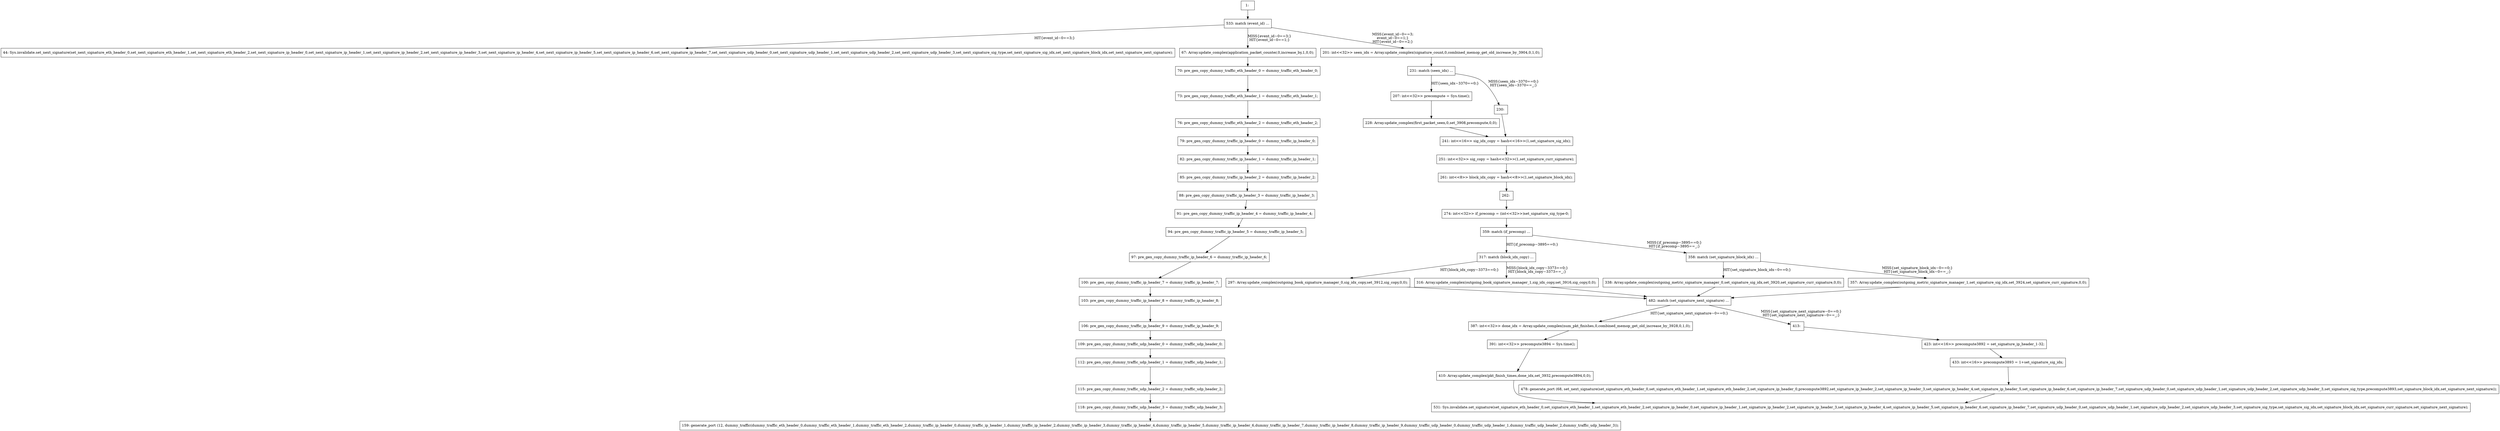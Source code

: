 digraph G {
  "1: " [shape=box, ];
  "44: Sys.invalidate.set_next_signature(set_next_signature_eth_header_0,set_next_signature_eth_header_1,set_next_signature_eth_header_2,set_next_signature_ip_header_0,set_next_signature_ip_header_1,set_next_signature_ip_header_2,set_next_signature_ip_header_3,set_next_signature_ip_header_4,set_next_signature_ip_header_5,set_next_signature_ip_header_6,set_next_signature_ip_header_7,set_next_signature_udp_header_0,set_next_signature_udp_header_1,set_next_signature_udp_header_2,set_next_signature_udp_header_3,set_next_signature_sig_type,set_next_signature_sig_idx,set_next_signature_block_idx,set_next_signature_next_signature);" [
  shape=box, ];
  "67: Array.update_complex(application_packet_counter,0,increase_by,1,0,0);" [
  shape=box, ];
  "70: pre_gen_copy_dummy_traffic_eth_header_0 = dummy_traffic_eth_header_0;" [
  shape=box, ];
  "73: pre_gen_copy_dummy_traffic_eth_header_1 = dummy_traffic_eth_header_1;" [
  shape=box, ];
  "76: pre_gen_copy_dummy_traffic_eth_header_2 = dummy_traffic_eth_header_2;" [
  shape=box, ];
  "79: pre_gen_copy_dummy_traffic_ip_header_0 = dummy_traffic_ip_header_0;" [
  shape=box, ];
  "82: pre_gen_copy_dummy_traffic_ip_header_1 = dummy_traffic_ip_header_1;" [
  shape=box, ];
  "85: pre_gen_copy_dummy_traffic_ip_header_2 = dummy_traffic_ip_header_2;" [
  shape=box, ];
  "88: pre_gen_copy_dummy_traffic_ip_header_3 = dummy_traffic_ip_header_3;" [
  shape=box, ];
  "91: pre_gen_copy_dummy_traffic_ip_header_4 = dummy_traffic_ip_header_4;" [
  shape=box, ];
  "94: pre_gen_copy_dummy_traffic_ip_header_5 = dummy_traffic_ip_header_5;" [
  shape=box, ];
  "97: pre_gen_copy_dummy_traffic_ip_header_6 = dummy_traffic_ip_header_6;" [
  shape=box, ];
  "100: pre_gen_copy_dummy_traffic_ip_header_7 = dummy_traffic_ip_header_7;" [
  shape=box, ];
  "103: pre_gen_copy_dummy_traffic_ip_header_8 = dummy_traffic_ip_header_8;" [
  shape=box, ];
  "106: pre_gen_copy_dummy_traffic_ip_header_9 = dummy_traffic_ip_header_9;" [
  shape=box, ];
  "109: pre_gen_copy_dummy_traffic_udp_header_0 = dummy_traffic_udp_header_0;" [
  shape=box, ];
  "112: pre_gen_copy_dummy_traffic_udp_header_1 = dummy_traffic_udp_header_1;" [
  shape=box, ];
  "115: pre_gen_copy_dummy_traffic_udp_header_2 = dummy_traffic_udp_header_2;" [
  shape=box, ];
  "118: pre_gen_copy_dummy_traffic_udp_header_3 = dummy_traffic_udp_header_3;" [
  shape=box, ];
  "159: generate_port (12, dummy_traffic(dummy_traffic_eth_header_0,dummy_traffic_eth_header_1,dummy_traffic_eth_header_2,dummy_traffic_ip_header_0,dummy_traffic_ip_header_1,dummy_traffic_ip_header_2,dummy_traffic_ip_header_3,dummy_traffic_ip_header_4,dummy_traffic_ip_header_5,dummy_traffic_ip_header_6,dummy_traffic_ip_header_7,dummy_traffic_ip_header_8,dummy_traffic_ip_header_9,dummy_traffic_udp_header_0,dummy_traffic_udp_header_1,dummy_traffic_udp_header_2,dummy_traffic_udp_header_3));" [
  shape=box, ];
  "201: int<<32>> seen_idx = Array.update_complex(signature_count,0,combined_memop_get_old_increase_by_3904,0,1,0);" [
  shape=box, ];
  "207: int<<32>> precompute = Sys.time();" [shape=box, ];
  "228: Array.update_complex(first_packet_seen,0,set_3908,precompute,0,0);" [
  shape=box, ];
  "230: " [shape=box, ];
  "231: match (seen_idx) ...
" [shape=box, ];
  "241: int<<16>> sig_idx_copy = hash<<16>>(1,set_signature_sig_idx);" [
  shape=box, ];
  "251: int<<32>> sig_copy = hash<<32>>(1,set_signature_curr_signature);" [
  shape=box, ];
  "261: int<<8>> block_idx_copy = hash<<8>>(1,set_signature_block_idx);" [
  shape=box, ];
  "262: " [shape=box, ];
  "274: int<<32>> if_precomp = (int<<32>>)set_signature_sig_type-0;" [
  shape=box, ];
  "297: Array.update_complex(outgoing_book_signature_manager_0,sig_idx_copy,set_3912,sig_copy,0,0);" [
  shape=box, ];
  "316: Array.update_complex(outgoing_book_signature_manager_1,sig_idx_copy,set_3916,sig_copy,0,0);" [
  shape=box, ];
  "317: match (block_idx_copy) ...
" [shape=box, ];
  "338: Array.update_complex(outgoing_metric_signature_manager_0,set_signature_sig_idx,set_3920,set_signature_curr_signature,0,0);" [
  shape=box, ];
  "357: Array.update_complex(outgoing_metric_signature_manager_1,set_signature_sig_idx,set_3924,set_signature_curr_signature,0,0);" [
  shape=box, ];
  "358: match (set_signature_block_idx) ...
" [shape=box, ];
  "359: match (if_precomp) ...
" [shape=box, ];
  "387: int<<32>> done_idx = Array.update_complex(num_pkt_finishes,0,combined_memop_get_old_increase_by_3928,0,1,0);" [
  shape=box, ];
  "391: int<<32>> precompute3894 = Sys.time();" [shape=box, ];
  "410: Array.update_complex(pkt_finish_times,done_idx,set_3932,precompute3894,0,0);" [
  shape=box, ];
  "413: " [shape=box, ];
  "423: int<<16>> precompute3892 = set_signature_ip_header_1-32;" [shape=box, ];
  "433: int<<16>> precompute3893 = 1+set_signature_sig_idx;" [shape=box, ];
  "478: generate_port (68, set_next_signature(set_signature_eth_header_0,set_signature_eth_header_1,set_signature_eth_header_2,set_signature_ip_header_0,precompute3892,set_signature_ip_header_2,set_signature_ip_header_3,set_signature_ip_header_4,set_signature_ip_header_5,set_signature_ip_header_6,set_signature_ip_header_7,set_signature_udp_header_0,set_signature_udp_header_1,set_signature_udp_header_2,set_signature_udp_header_3,set_signature_sig_type,precompute3893,set_signature_block_idx,set_signature_next_signature));" [
  shape=box, ];
  "482: match (set_signature_next_signature) ...
" [shape=box, ];
  "531: Sys.invalidate.set_signature(set_signature_eth_header_0,set_signature_eth_header_1,set_signature_eth_header_2,set_signature_ip_header_0,set_signature_ip_header_1,set_signature_ip_header_2,set_signature_ip_header_3,set_signature_ip_header_4,set_signature_ip_header_5,set_signature_ip_header_6,set_signature_ip_header_7,set_signature_udp_header_0,set_signature_udp_header_1,set_signature_udp_header_2,set_signature_udp_header_3,set_signature_sig_type,set_signature_sig_idx,set_signature_block_idx,set_signature_curr_signature,set_signature_next_signature);" [
  shape=box, ];
  "533: match (event_id) ...
" [shape=box, ];
  
  
  "1: " -> "533: match (event_id) ...
" [label="", ];
  "67: Array.update_complex(application_packet_counter,0,increase_by,1,0,0);" -> "70: pre_gen_copy_dummy_traffic_eth_header_0 = dummy_traffic_eth_header_0;" [
  label="", ];
  "70: pre_gen_copy_dummy_traffic_eth_header_0 = dummy_traffic_eth_header_0;" -> "73: pre_gen_copy_dummy_traffic_eth_header_1 = dummy_traffic_eth_header_1;" [
  label="", ];
  "73: pre_gen_copy_dummy_traffic_eth_header_1 = dummy_traffic_eth_header_1;" -> "76: pre_gen_copy_dummy_traffic_eth_header_2 = dummy_traffic_eth_header_2;" [
  label="", ];
  "76: pre_gen_copy_dummy_traffic_eth_header_2 = dummy_traffic_eth_header_2;" -> "79: pre_gen_copy_dummy_traffic_ip_header_0 = dummy_traffic_ip_header_0;" [
  label="", ];
  "79: pre_gen_copy_dummy_traffic_ip_header_0 = dummy_traffic_ip_header_0;" -> "82: pre_gen_copy_dummy_traffic_ip_header_1 = dummy_traffic_ip_header_1;" [
  label="", ];
  "82: pre_gen_copy_dummy_traffic_ip_header_1 = dummy_traffic_ip_header_1;" -> "85: pre_gen_copy_dummy_traffic_ip_header_2 = dummy_traffic_ip_header_2;" [
  label="", ];
  "85: pre_gen_copy_dummy_traffic_ip_header_2 = dummy_traffic_ip_header_2;" -> "88: pre_gen_copy_dummy_traffic_ip_header_3 = dummy_traffic_ip_header_3;" [
  label="", ];
  "88: pre_gen_copy_dummy_traffic_ip_header_3 = dummy_traffic_ip_header_3;" -> "91: pre_gen_copy_dummy_traffic_ip_header_4 = dummy_traffic_ip_header_4;" [
  label="", ];
  "91: pre_gen_copy_dummy_traffic_ip_header_4 = dummy_traffic_ip_header_4;" -> "94: pre_gen_copy_dummy_traffic_ip_header_5 = dummy_traffic_ip_header_5;" [
  label="", ];
  "94: pre_gen_copy_dummy_traffic_ip_header_5 = dummy_traffic_ip_header_5;" -> "97: pre_gen_copy_dummy_traffic_ip_header_6 = dummy_traffic_ip_header_6;" [
  label="", ];
  "97: pre_gen_copy_dummy_traffic_ip_header_6 = dummy_traffic_ip_header_6;" -> "100: pre_gen_copy_dummy_traffic_ip_header_7 = dummy_traffic_ip_header_7;" [
  label="", ];
  "100: pre_gen_copy_dummy_traffic_ip_header_7 = dummy_traffic_ip_header_7;" -> "103: pre_gen_copy_dummy_traffic_ip_header_8 = dummy_traffic_ip_header_8;" [
  label="", ];
  "103: pre_gen_copy_dummy_traffic_ip_header_8 = dummy_traffic_ip_header_8;" -> "106: pre_gen_copy_dummy_traffic_ip_header_9 = dummy_traffic_ip_header_9;" [
  label="", ];
  "106: pre_gen_copy_dummy_traffic_ip_header_9 = dummy_traffic_ip_header_9;" -> "109: pre_gen_copy_dummy_traffic_udp_header_0 = dummy_traffic_udp_header_0;" [
  label="", ];
  "109: pre_gen_copy_dummy_traffic_udp_header_0 = dummy_traffic_udp_header_0;" -> "112: pre_gen_copy_dummy_traffic_udp_header_1 = dummy_traffic_udp_header_1;" [
  label="", ];
  "112: pre_gen_copy_dummy_traffic_udp_header_1 = dummy_traffic_udp_header_1;" -> "115: pre_gen_copy_dummy_traffic_udp_header_2 = dummy_traffic_udp_header_2;" [
  label="", ];
  "115: pre_gen_copy_dummy_traffic_udp_header_2 = dummy_traffic_udp_header_2;" -> "118: pre_gen_copy_dummy_traffic_udp_header_3 = dummy_traffic_udp_header_3;" [
  label="", ];
  "118: pre_gen_copy_dummy_traffic_udp_header_3 = dummy_traffic_udp_header_3;" -> "159: generate_port (12, dummy_traffic(dummy_traffic_eth_header_0,dummy_traffic_eth_header_1,dummy_traffic_eth_header_2,dummy_traffic_ip_header_0,dummy_traffic_ip_header_1,dummy_traffic_ip_header_2,dummy_traffic_ip_header_3,dummy_traffic_ip_header_4,dummy_traffic_ip_header_5,dummy_traffic_ip_header_6,dummy_traffic_ip_header_7,dummy_traffic_ip_header_8,dummy_traffic_ip_header_9,dummy_traffic_udp_header_0,dummy_traffic_udp_header_1,dummy_traffic_udp_header_2,dummy_traffic_udp_header_3));" [
  label="", ];
  "201: int<<32>> seen_idx = Array.update_complex(signature_count,0,combined_memop_get_old_increase_by_3904,0,1,0);" -> "231: match (seen_idx) ...
" [
  label="", ];
  "207: int<<32>> precompute = Sys.time();" -> "228: Array.update_complex(first_packet_seen,0,set_3908,precompute,0,0);" [
  label="", ];
  "228: Array.update_complex(first_packet_seen,0,set_3908,precompute,0,0);" -> "241: int<<16>> sig_idx_copy = hash<<16>>(1,set_signature_sig_idx);" [
  label="", ];
  "230: " -> "241: int<<16>> sig_idx_copy = hash<<16>>(1,set_signature_sig_idx);" [
  label="", ];
  "231: match (seen_idx) ...
" -> "207: int<<32>> precompute = Sys.time();" [
  label="HIT{seen_idx~3370==0;}", ];
  "231: match (seen_idx) ...
" -> "230: " [label="MISS{seen_idx~3370==0;}
HIT{seen_idx~3370==_;}",
                                           ];
  "241: int<<16>> sig_idx_copy = hash<<16>>(1,set_signature_sig_idx);" -> "251: int<<32>> sig_copy = hash<<32>>(1,set_signature_curr_signature);" [
  label="", ];
  "251: int<<32>> sig_copy = hash<<32>>(1,set_signature_curr_signature);" -> "261: int<<8>> block_idx_copy = hash<<8>>(1,set_signature_block_idx);" [
  label="", ];
  "261: int<<8>> block_idx_copy = hash<<8>>(1,set_signature_block_idx);" -> "262: " [
  label="", ];
  "262: " -> "274: int<<32>> if_precomp = (int<<32>>)set_signature_sig_type-0;" [
  label="", ];
  "274: int<<32>> if_precomp = (int<<32>>)set_signature_sig_type-0;" -> "359: match (if_precomp) ...
" [
  label="", ];
  "297: Array.update_complex(outgoing_book_signature_manager_0,sig_idx_copy,set_3912,sig_copy,0,0);" -> "482: match (set_signature_next_signature) ...
" [
  label="", ];
  "316: Array.update_complex(outgoing_book_signature_manager_1,sig_idx_copy,set_3916,sig_copy,0,0);" -> "482: match (set_signature_next_signature) ...
" [
  label="", ];
  "317: match (block_idx_copy) ...
" -> "297: Array.update_complex(outgoing_book_signature_manager_0,sig_idx_copy,set_3912,sig_copy,0,0);" [
  label="HIT{block_idx_copy~3373==0;}", ];
  "317: match (block_idx_copy) ...
" -> "316: Array.update_complex(outgoing_book_signature_manager_1,sig_idx_copy,set_3916,sig_copy,0,0);" [
  label="MISS{block_idx_copy~3373==0;}
HIT{block_idx_copy~3373==_;}", ];
  "338: Array.update_complex(outgoing_metric_signature_manager_0,set_signature_sig_idx,set_3920,set_signature_curr_signature,0,0);" -> "482: match (set_signature_next_signature) ...
" [
  label="", ];
  "357: Array.update_complex(outgoing_metric_signature_manager_1,set_signature_sig_idx,set_3924,set_signature_curr_signature,0,0);" -> "482: match (set_signature_next_signature) ...
" [
  label="", ];
  "358: match (set_signature_block_idx) ...
" -> "338: Array.update_complex(outgoing_metric_signature_manager_0,set_signature_sig_idx,set_3920,set_signature_curr_signature,0,0);" [
  label="HIT{set_signature_block_idx~0==0;}", ];
  "358: match (set_signature_block_idx) ...
" -> "357: Array.update_complex(outgoing_metric_signature_manager_1,set_signature_sig_idx,set_3924,set_signature_curr_signature,0,0);" [
  label="MISS{set_signature_block_idx~0==0;}
HIT{set_signature_block_idx~0==_;}",
  ];
  "359: match (if_precomp) ...
" -> "317: match (block_idx_copy) ...
" [
  label="HIT{if_precomp~3895==0;}", ];
  "359: match (if_precomp) ...
" -> "358: match (set_signature_block_idx) ...
" [
  label="MISS{if_precomp~3895==0;}
HIT{if_precomp~3895==_;}", ];
  "387: int<<32>> done_idx = Array.update_complex(num_pkt_finishes,0,combined_memop_get_old_increase_by_3928,0,1,0);" -> "391: int<<32>> precompute3894 = Sys.time();" [
  label="", ];
  "391: int<<32>> precompute3894 = Sys.time();" -> "410: Array.update_complex(pkt_finish_times,done_idx,set_3932,precompute3894,0,0);" [
  label="", ];
  "410: Array.update_complex(pkt_finish_times,done_idx,set_3932,precompute3894,0,0);" -> "531: Sys.invalidate.set_signature(set_signature_eth_header_0,set_signature_eth_header_1,set_signature_eth_header_2,set_signature_ip_header_0,set_signature_ip_header_1,set_signature_ip_header_2,set_signature_ip_header_3,set_signature_ip_header_4,set_signature_ip_header_5,set_signature_ip_header_6,set_signature_ip_header_7,set_signature_udp_header_0,set_signature_udp_header_1,set_signature_udp_header_2,set_signature_udp_header_3,set_signature_sig_type,set_signature_sig_idx,set_signature_block_idx,set_signature_curr_signature,set_signature_next_signature);" [
  label="", ];
  "413: " -> "423: int<<16>> precompute3892 = set_signature_ip_header_1-32;" [
  label="", ];
  "423: int<<16>> precompute3892 = set_signature_ip_header_1-32;" -> "433: int<<16>> precompute3893 = 1+set_signature_sig_idx;" [
  label="", ];
  "433: int<<16>> precompute3893 = 1+set_signature_sig_idx;" -> "478: generate_port (68, set_next_signature(set_signature_eth_header_0,set_signature_eth_header_1,set_signature_eth_header_2,set_signature_ip_header_0,precompute3892,set_signature_ip_header_2,set_signature_ip_header_3,set_signature_ip_header_4,set_signature_ip_header_5,set_signature_ip_header_6,set_signature_ip_header_7,set_signature_udp_header_0,set_signature_udp_header_1,set_signature_udp_header_2,set_signature_udp_header_3,set_signature_sig_type,precompute3893,set_signature_block_idx,set_signature_next_signature));" [
  label="", ];
  "478: generate_port (68, set_next_signature(set_signature_eth_header_0,set_signature_eth_header_1,set_signature_eth_header_2,set_signature_ip_header_0,precompute3892,set_signature_ip_header_2,set_signature_ip_header_3,set_signature_ip_header_4,set_signature_ip_header_5,set_signature_ip_header_6,set_signature_ip_header_7,set_signature_udp_header_0,set_signature_udp_header_1,set_signature_udp_header_2,set_signature_udp_header_3,set_signature_sig_type,precompute3893,set_signature_block_idx,set_signature_next_signature));" -> "531: Sys.invalidate.set_signature(set_signature_eth_header_0,set_signature_eth_header_1,set_signature_eth_header_2,set_signature_ip_header_0,set_signature_ip_header_1,set_signature_ip_header_2,set_signature_ip_header_3,set_signature_ip_header_4,set_signature_ip_header_5,set_signature_ip_header_6,set_signature_ip_header_7,set_signature_udp_header_0,set_signature_udp_header_1,set_signature_udp_header_2,set_signature_udp_header_3,set_signature_sig_type,set_signature_sig_idx,set_signature_block_idx,set_signature_curr_signature,set_signature_next_signature);" [
  label="", ];
  "482: match (set_signature_next_signature) ...
" -> "387: int<<32>> done_idx = Array.update_complex(num_pkt_finishes,0,combined_memop_get_old_increase_by_3928,0,1,0);" [
  label="HIT{set_signature_next_signature~0==0;}", ];
  "482: match (set_signature_next_signature) ...
" -> "413: " [label="MISS{set_signature_next_signature~0==0;}
HIT{set_signature_next_signature~0==_;}",
                                                               ];
  "533: match (event_id) ...
" -> "44: Sys.invalidate.set_next_signature(set_next_signature_eth_header_0,set_next_signature_eth_header_1,set_next_signature_eth_header_2,set_next_signature_ip_header_0,set_next_signature_ip_header_1,set_next_signature_ip_header_2,set_next_signature_ip_header_3,set_next_signature_ip_header_4,set_next_signature_ip_header_5,set_next_signature_ip_header_6,set_next_signature_ip_header_7,set_next_signature_udp_header_0,set_next_signature_udp_header_1,set_next_signature_udp_header_2,set_next_signature_udp_header_3,set_next_signature_sig_type,set_next_signature_sig_idx,set_next_signature_block_idx,set_next_signature_next_signature);" [
  label="HIT{event_id~0==3;}", ];
  "533: match (event_id) ...
" -> "67: Array.update_complex(application_packet_counter,0,increase_by,1,0,0);" [
  label="MISS{event_id~0==3;}
HIT{event_id~0==1;}", ];
  "533: match (event_id) ...
" -> "201: int<<32>> seen_idx = Array.update_complex(signature_count,0,combined_memop_get_old_increase_by_3904,0,1,0);" [
  label="MISS{event_id~0==3;
event_id~0==1;}
HIT{event_id~0==2;}", ];
  
  }